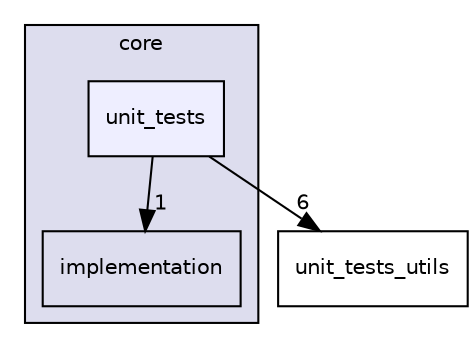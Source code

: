 digraph "src/core/unit_tests" {
  compound=true
  node [ fontsize="10", fontname="Helvetica"];
  edge [ labelfontsize="10", labelfontname="Helvetica"];
  subgraph clusterdir_aebb8dcc11953d78e620bbef0b9e2183 {
    graph [ bgcolor="#ddddee", pencolor="black", label="core" fontname="Helvetica", fontsize="10", URL="dir_aebb8dcc11953d78e620bbef0b9e2183.html"]
  dir_87c669b9d6c8f55bdba2affd1ef7d1e5 [shape=box label="implementation" URL="dir_87c669b9d6c8f55bdba2affd1ef7d1e5.html"];
  dir_234730737d8a85ddedf05a632dda0982 [shape=box, label="unit_tests", style="filled", fillcolor="#eeeeff", pencolor="black", URL="dir_234730737d8a85ddedf05a632dda0982.html"];
  }
  dir_7650dacaa557a89ea1c633e1722b48a3 [shape=box label="unit_tests_utils" URL="dir_7650dacaa557a89ea1c633e1722b48a3.html"];
  dir_234730737d8a85ddedf05a632dda0982->dir_7650dacaa557a89ea1c633e1722b48a3 [headlabel="6", labeldistance=1.5 headhref="dir_000003_000038.html"];
  dir_234730737d8a85ddedf05a632dda0982->dir_87c669b9d6c8f55bdba2affd1ef7d1e5 [headlabel="1", labeldistance=1.5 headhref="dir_000003_000002.html"];
}
